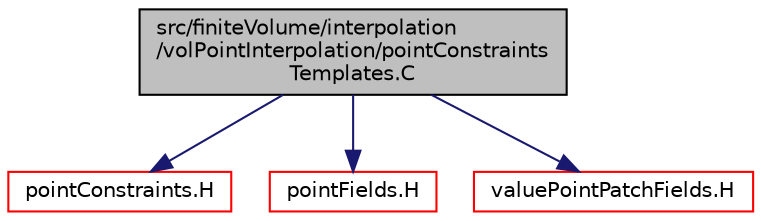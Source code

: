 digraph "src/finiteVolume/interpolation/volPointInterpolation/pointConstraintsTemplates.C"
{
  bgcolor="transparent";
  edge [fontname="Helvetica",fontsize="10",labelfontname="Helvetica",labelfontsize="10"];
  node [fontname="Helvetica",fontsize="10",shape=record];
  Node1 [label="src/finiteVolume/interpolation\l/volPointInterpolation/pointConstraints\lTemplates.C",height=0.2,width=0.4,color="black", fillcolor="grey75", style="filled", fontcolor="black"];
  Node1 -> Node2 [color="midnightblue",fontsize="10",style="solid",fontname="Helvetica"];
  Node2 [label="pointConstraints.H",height=0.2,width=0.4,color="red",URL="$a06315.html"];
  Node1 -> Node3 [color="midnightblue",fontsize="10",style="solid",fontname="Helvetica"];
  Node3 [label="pointFields.H",height=0.2,width=0.4,color="red",URL="$a08205.html"];
  Node1 -> Node4 [color="midnightblue",fontsize="10",style="solid",fontname="Helvetica"];
  Node4 [label="valuePointPatchFields.H",height=0.2,width=0.4,color="red",URL="$a08228.html"];
}
